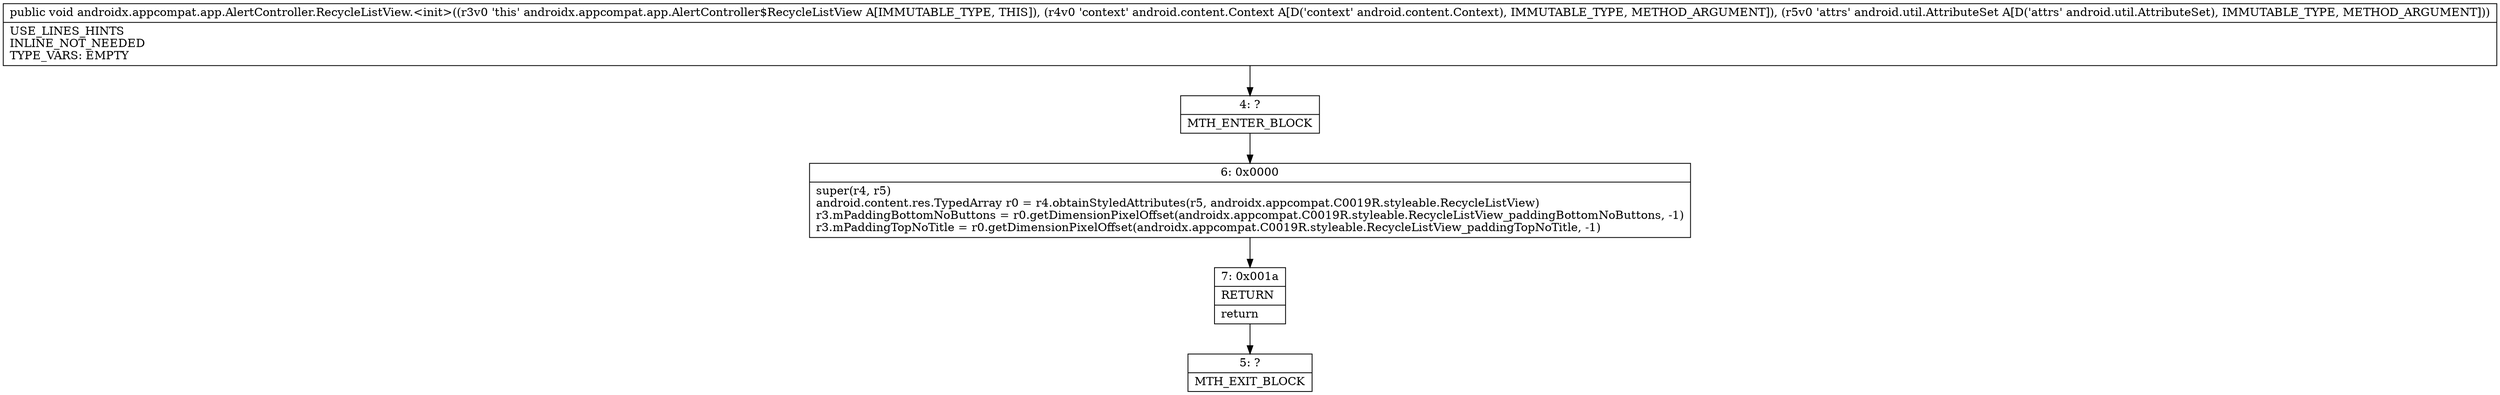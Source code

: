 digraph "CFG forandroidx.appcompat.app.AlertController.RecycleListView.\<init\>(Landroid\/content\/Context;Landroid\/util\/AttributeSet;)V" {
Node_4 [shape=record,label="{4\:\ ?|MTH_ENTER_BLOCK\l}"];
Node_6 [shape=record,label="{6\:\ 0x0000|super(r4, r5)\landroid.content.res.TypedArray r0 = r4.obtainStyledAttributes(r5, androidx.appcompat.C0019R.styleable.RecycleListView)\lr3.mPaddingBottomNoButtons = r0.getDimensionPixelOffset(androidx.appcompat.C0019R.styleable.RecycleListView_paddingBottomNoButtons, \-1)\lr3.mPaddingTopNoTitle = r0.getDimensionPixelOffset(androidx.appcompat.C0019R.styleable.RecycleListView_paddingTopNoTitle, \-1)\l}"];
Node_7 [shape=record,label="{7\:\ 0x001a|RETURN\l|return\l}"];
Node_5 [shape=record,label="{5\:\ ?|MTH_EXIT_BLOCK\l}"];
MethodNode[shape=record,label="{public void androidx.appcompat.app.AlertController.RecycleListView.\<init\>((r3v0 'this' androidx.appcompat.app.AlertController$RecycleListView A[IMMUTABLE_TYPE, THIS]), (r4v0 'context' android.content.Context A[D('context' android.content.Context), IMMUTABLE_TYPE, METHOD_ARGUMENT]), (r5v0 'attrs' android.util.AttributeSet A[D('attrs' android.util.AttributeSet), IMMUTABLE_TYPE, METHOD_ARGUMENT]))  | USE_LINES_HINTS\lINLINE_NOT_NEEDED\lTYPE_VARS: EMPTY\l}"];
MethodNode -> Node_4;Node_4 -> Node_6;
Node_6 -> Node_7;
Node_7 -> Node_5;
}

